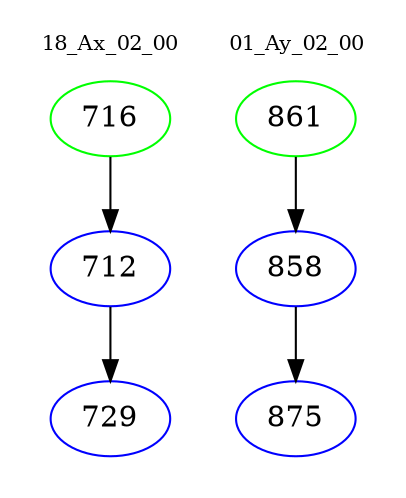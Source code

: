 digraph{
subgraph cluster_0 {
color = white
label = "18_Ax_02_00";
fontsize=10;
T0_716 [label="716", color="green"]
T0_716 -> T0_712 [color="black"]
T0_712 [label="712", color="blue"]
T0_712 -> T0_729 [color="black"]
T0_729 [label="729", color="blue"]
}
subgraph cluster_1 {
color = white
label = "01_Ay_02_00";
fontsize=10;
T1_861 [label="861", color="green"]
T1_861 -> T1_858 [color="black"]
T1_858 [label="858", color="blue"]
T1_858 -> T1_875 [color="black"]
T1_875 [label="875", color="blue"]
}
}
